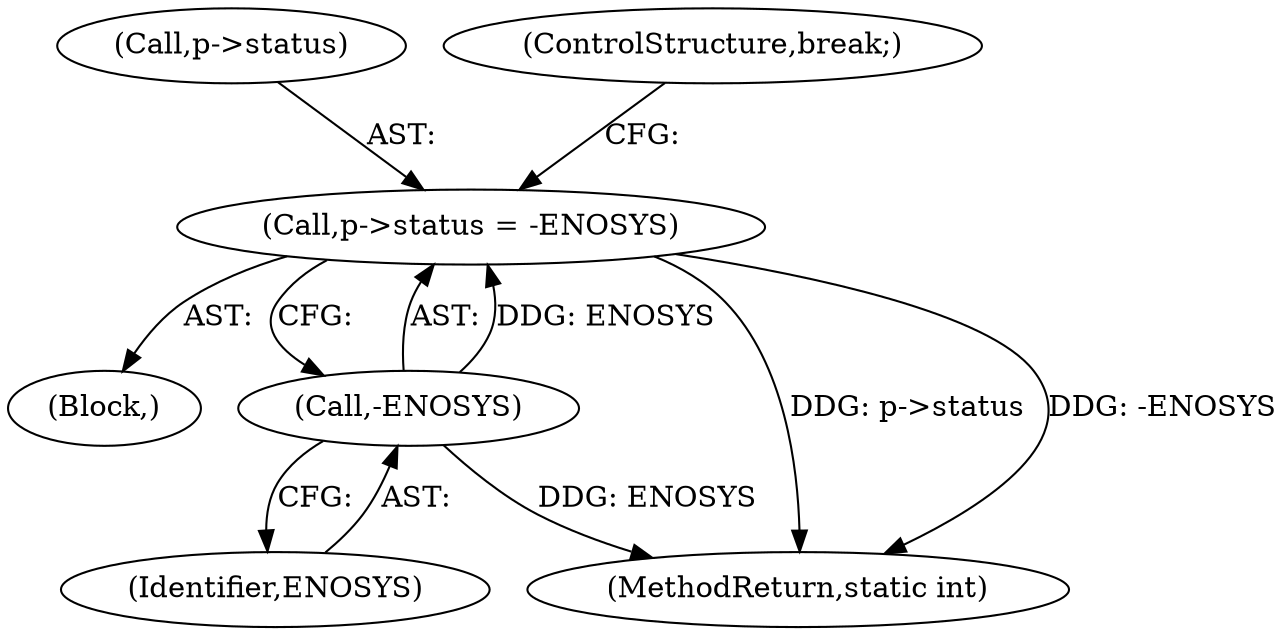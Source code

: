 digraph "0_Android_073a80800f341325932c66818ce4302b312909a4_0@pointer" {
"1000285" [label="(Call,p->status = -ENOSYS)"];
"1000289" [label="(Call,-ENOSYS)"];
"1000285" [label="(Call,p->status = -ENOSYS)"];
"1000235" [label="(Block,)"];
"1000474" [label="(MethodReturn,static int)"];
"1000290" [label="(Identifier,ENOSYS)"];
"1000289" [label="(Call,-ENOSYS)"];
"1000286" [label="(Call,p->status)"];
"1000291" [label="(ControlStructure,break;)"];
"1000285" -> "1000235"  [label="AST: "];
"1000285" -> "1000289"  [label="CFG: "];
"1000286" -> "1000285"  [label="AST: "];
"1000289" -> "1000285"  [label="AST: "];
"1000291" -> "1000285"  [label="CFG: "];
"1000285" -> "1000474"  [label="DDG: p->status"];
"1000285" -> "1000474"  [label="DDG: -ENOSYS"];
"1000289" -> "1000285"  [label="DDG: ENOSYS"];
"1000289" -> "1000290"  [label="CFG: "];
"1000290" -> "1000289"  [label="AST: "];
"1000289" -> "1000474"  [label="DDG: ENOSYS"];
}
